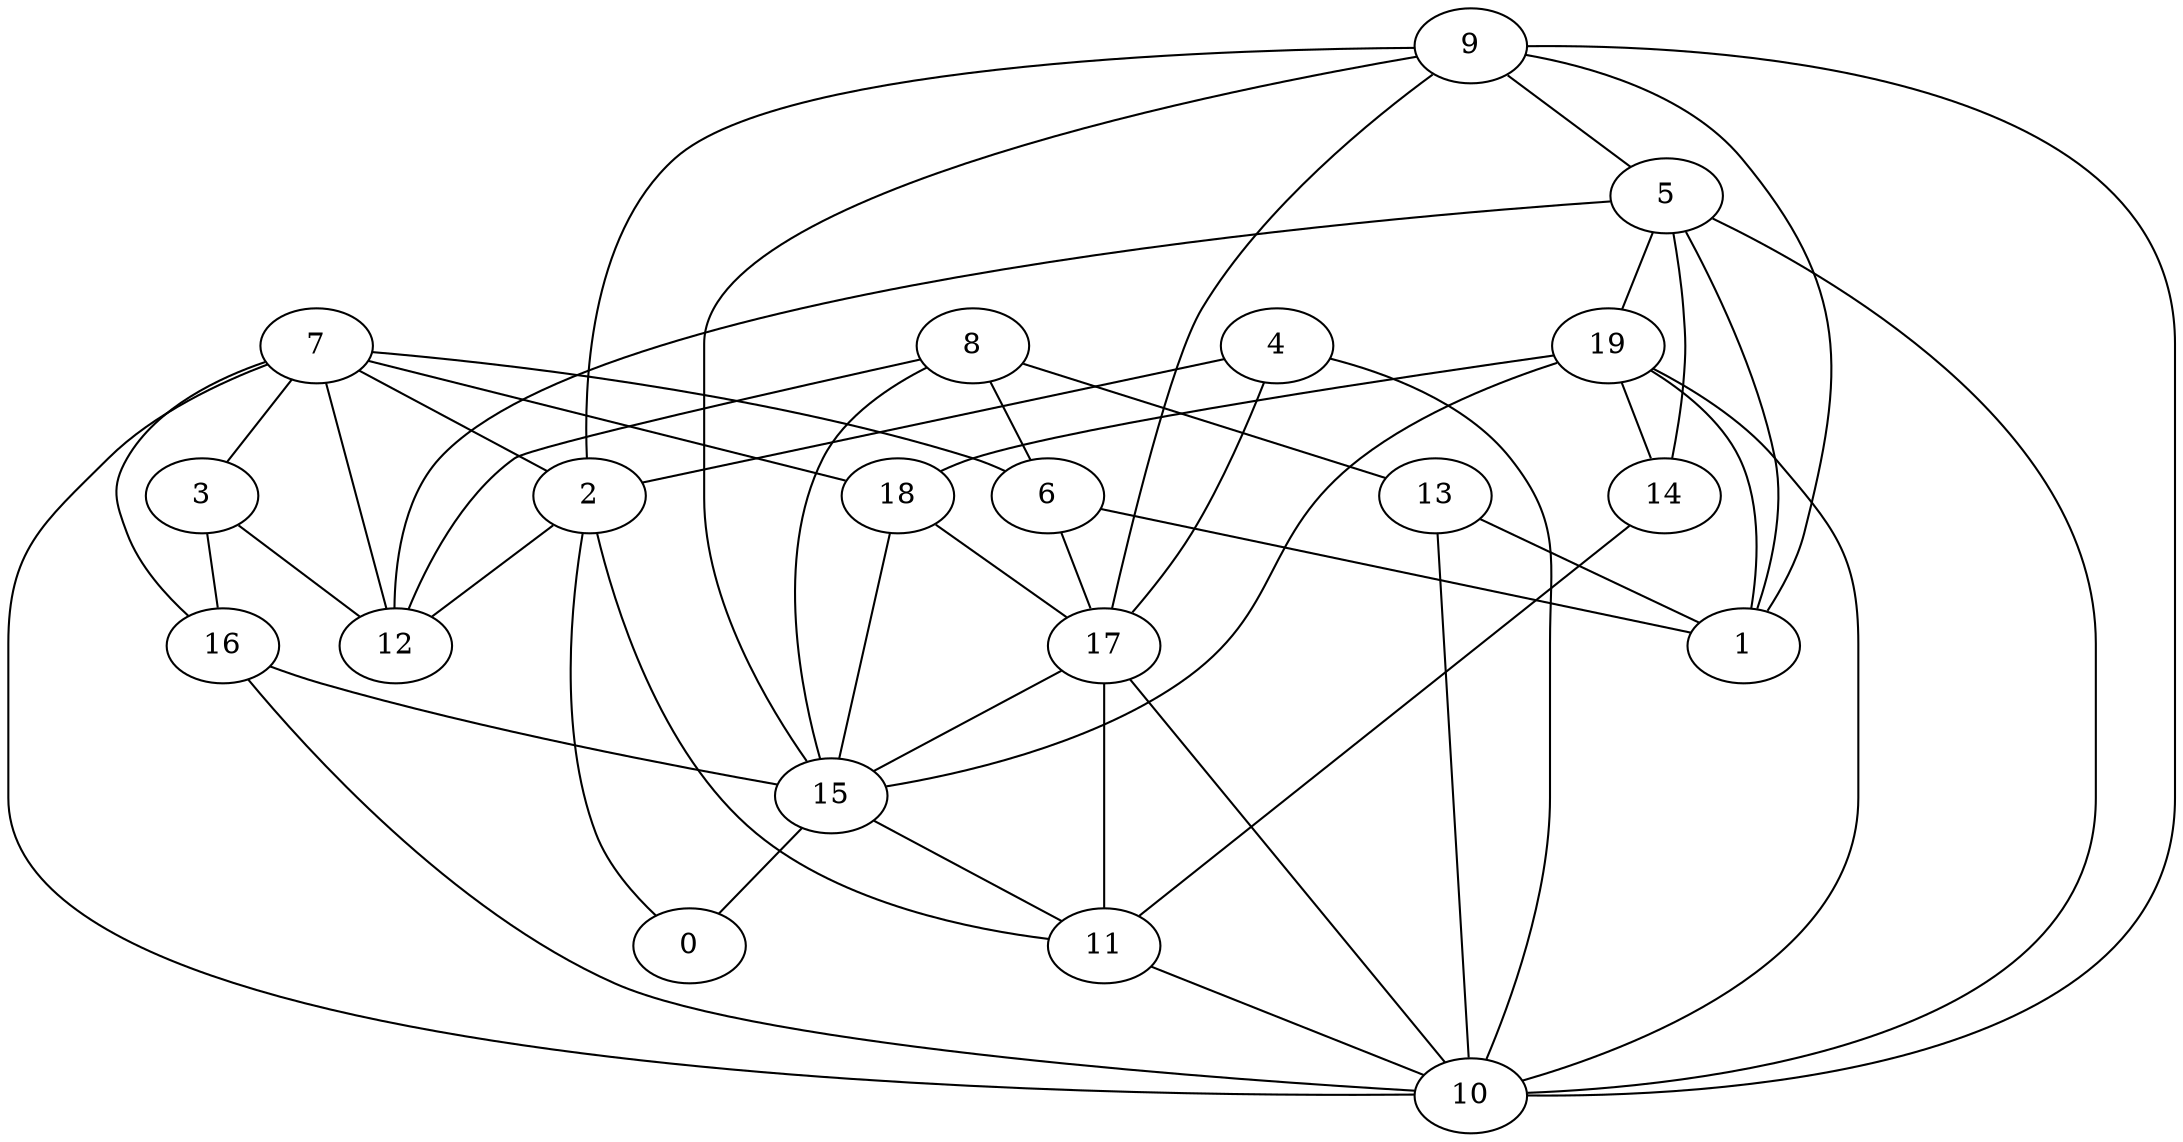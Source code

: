 digraph GG_graph {

subgraph G_graph {
edge [color = black]
"4" -> "10" [dir = none]
"4" -> "2" [dir = none]
"2" -> "0" [dir = none]
"2" -> "11" [dir = none]
"2" -> "12" [dir = none]
"8" -> "12" [dir = none]
"8" -> "15" [dir = none]
"8" -> "13" [dir = none]
"5" -> "1" [dir = none]
"5" -> "12" [dir = none]
"5" -> "10" [dir = none]
"5" -> "14" [dir = none]
"3" -> "16" [dir = none]
"3" -> "12" [dir = none]
"16" -> "15" [dir = none]
"16" -> "10" [dir = none]
"17" -> "10" [dir = none]
"7" -> "2" [dir = none]
"7" -> "10" [dir = none]
"7" -> "12" [dir = none]
"7" -> "6" [dir = none]
"7" -> "16" [dir = none]
"14" -> "11" [dir = none]
"13" -> "10" [dir = none]
"15" -> "0" [dir = none]
"15" -> "11" [dir = none]
"18" -> "15" [dir = none]
"11" -> "10" [dir = none]
"6" -> "1" [dir = none]
"19" -> "14" [dir = none]
"19" -> "10" [dir = none]
"19" -> "18" [dir = none]
"19" -> "1" [dir = none]
"9" -> "5" [dir = none]
"9" -> "2" [dir = none]
"9" -> "17" [dir = none]
"9" -> "15" [dir = none]
"9" -> "10" [dir = none]
"5" -> "19" [dir = none]
"7" -> "3" [dir = none]
"17" -> "15" [dir = none]
"19" -> "15" [dir = none]
"13" -> "1" [dir = none]
"4" -> "17" [dir = none]
"6" -> "17" [dir = none]
"8" -> "6" [dir = none]
"9" -> "1" [dir = none]
"17" -> "11" [dir = none]
"18" -> "17" [dir = none]
"7" -> "18" [dir = none]
}

}
